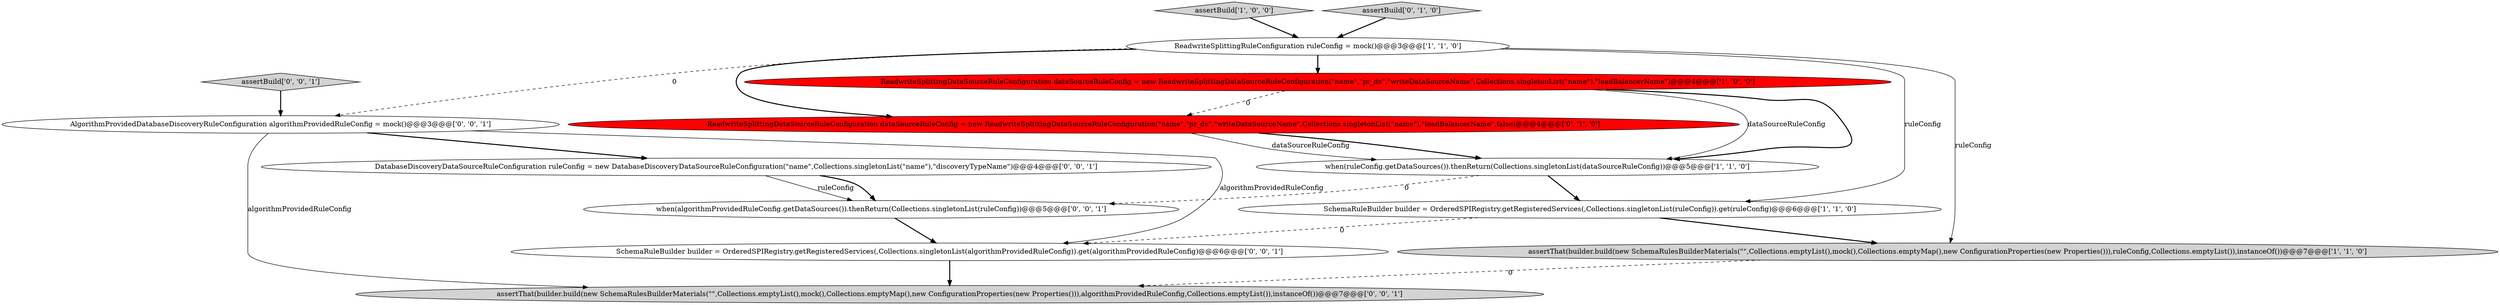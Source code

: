 digraph {
6 [style = filled, label = "ReadwriteSplittingDataSourceRuleConfiguration dataSourceRuleConfig = new ReadwriteSplittingDataSourceRuleConfiguration(\"name\",\"pr_ds\",\"writeDataSourceName\",Collections.singletonList(\"name\"),\"loadBalancerName\",false)@@@4@@@['0', '1', '0']", fillcolor = red, shape = ellipse image = "AAA1AAABBB2BBB"];
4 [style = filled, label = "ReadwriteSplittingDataSourceRuleConfiguration dataSourceRuleConfig = new ReadwriteSplittingDataSourceRuleConfiguration(\"name\",\"pr_ds\",\"writeDataSourceName\",Collections.singletonList(\"name\"),\"loadBalancerName\")@@@4@@@['1', '0', '0']", fillcolor = red, shape = ellipse image = "AAA1AAABBB1BBB"];
2 [style = filled, label = "ReadwriteSplittingRuleConfiguration ruleConfig = mock()@@@3@@@['1', '1', '0']", fillcolor = white, shape = ellipse image = "AAA0AAABBB1BBB"];
5 [style = filled, label = "assertBuild['1', '0', '0']", fillcolor = lightgray, shape = diamond image = "AAA0AAABBB1BBB"];
9 [style = filled, label = "SchemaRuleBuilder builder = OrderedSPIRegistry.getRegisteredServices(,Collections.singletonList(algorithmProvidedRuleConfig)).get(algorithmProvidedRuleConfig)@@@6@@@['0', '0', '1']", fillcolor = white, shape = ellipse image = "AAA0AAABBB3BBB"];
1 [style = filled, label = "assertThat(builder.build(new SchemaRulesBuilderMaterials(\"\",Collections.emptyList(),mock(),Collections.emptyMap(),new ConfigurationProperties(new Properties())),ruleConfig,Collections.emptyList()),instanceOf())@@@7@@@['1', '1', '0']", fillcolor = lightgray, shape = ellipse image = "AAA0AAABBB1BBB"];
12 [style = filled, label = "assertBuild['0', '0', '1']", fillcolor = lightgray, shape = diamond image = "AAA0AAABBB3BBB"];
0 [style = filled, label = "when(ruleConfig.getDataSources()).thenReturn(Collections.singletonList(dataSourceRuleConfig))@@@5@@@['1', '1', '0']", fillcolor = white, shape = ellipse image = "AAA0AAABBB1BBB"];
7 [style = filled, label = "assertBuild['0', '1', '0']", fillcolor = lightgray, shape = diamond image = "AAA0AAABBB2BBB"];
10 [style = filled, label = "assertThat(builder.build(new SchemaRulesBuilderMaterials(\"\",Collections.emptyList(),mock(),Collections.emptyMap(),new ConfigurationProperties(new Properties())),algorithmProvidedRuleConfig,Collections.emptyList()),instanceOf())@@@7@@@['0', '0', '1']", fillcolor = lightgray, shape = ellipse image = "AAA0AAABBB3BBB"];
3 [style = filled, label = "SchemaRuleBuilder builder = OrderedSPIRegistry.getRegisteredServices(,Collections.singletonList(ruleConfig)).get(ruleConfig)@@@6@@@['1', '1', '0']", fillcolor = white, shape = ellipse image = "AAA0AAABBB1BBB"];
13 [style = filled, label = "AlgorithmProvidedDatabaseDiscoveryRuleConfiguration algorithmProvidedRuleConfig = mock()@@@3@@@['0', '0', '1']", fillcolor = white, shape = ellipse image = "AAA0AAABBB3BBB"];
8 [style = filled, label = "DatabaseDiscoveryDataSourceRuleConfiguration ruleConfig = new DatabaseDiscoveryDataSourceRuleConfiguration(\"name\",Collections.singletonList(\"name\"),\"discoveryTypeName\")@@@4@@@['0', '0', '1']", fillcolor = white, shape = ellipse image = "AAA0AAABBB3BBB"];
11 [style = filled, label = "when(algorithmProvidedRuleConfig.getDataSources()).thenReturn(Collections.singletonList(ruleConfig))@@@5@@@['0', '0', '1']", fillcolor = white, shape = ellipse image = "AAA0AAABBB3BBB"];
0->3 [style = bold, label=""];
3->1 [style = bold, label=""];
2->6 [style = bold, label=""];
13->9 [style = solid, label="algorithmProvidedRuleConfig"];
8->11 [style = solid, label="ruleConfig"];
0->11 [style = dashed, label="0"];
6->0 [style = bold, label=""];
6->0 [style = solid, label="dataSourceRuleConfig"];
1->10 [style = dashed, label="0"];
9->10 [style = bold, label=""];
4->6 [style = dashed, label="0"];
11->9 [style = bold, label=""];
2->4 [style = bold, label=""];
4->0 [style = bold, label=""];
4->0 [style = solid, label="dataSourceRuleConfig"];
12->13 [style = bold, label=""];
5->2 [style = bold, label=""];
13->10 [style = solid, label="algorithmProvidedRuleConfig"];
2->3 [style = solid, label="ruleConfig"];
3->9 [style = dashed, label="0"];
7->2 [style = bold, label=""];
2->13 [style = dashed, label="0"];
13->8 [style = bold, label=""];
8->11 [style = bold, label=""];
2->1 [style = solid, label="ruleConfig"];
}
